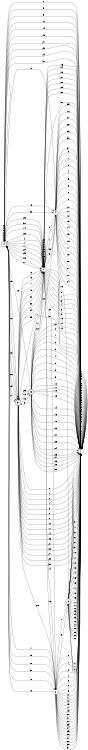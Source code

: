 digraph EDSM {
__start0 [label="" shape="none"];

rankdir=LR;
size="8,5";

s0 [style="rounded,filled", color="black", fillcolor="white" shape="doublecircle", label="0"];
s1 [style="filled", color="black", fillcolor="white" shape="circle", label="1"];
s2 [style="filled", color="black", fillcolor="white" shape="circle", label="2"];
s3 [style="rounded,filled", color="black", fillcolor="white" shape="doublecircle", label="3"];
s4 [style="filled", color="black", fillcolor="white" shape="circle", label="4"];
s5 [style="rounded,filled", color="black", fillcolor="white" shape="doublecircle", label="5"];
s6 [style="rounded,filled", color="black", fillcolor="white" shape="doublecircle", label="6"];
s7 [style="filled", color="black", fillcolor="white" shape="circle", label="7"];
s0 -> s7 [label="0"];
s0 -> s0 [label="1"];
s0 -> s4 [label="2"];
s0 -> s0 [label="3"];
s0 -> s1 [label="4"];
s0 -> s7 [label="5"];
s0 -> s4 [label="6"];
s0 -> s1 [label="7"];
s0 -> s2 [label="8"];
s0 -> s7 [label="9"];
s0 -> s7 [label="10"];
s0 -> s1 [label="11"];
s0 -> s0 [label="12"];
s0 -> s3 [label="13"];
s0 -> s7 [label="14"];
s0 -> s7 [label="15"];
s0 -> s0 [label="16"];
s0 -> s3 [label="17"];
s0 -> s0 [label="18"];
s0 -> s3 [label="19"];
s0 -> s1 [label="20"];
s0 -> s7 [label="21"];
s0 -> s4 [label="22"];
s0 -> s7 [label="23"];
s0 -> s7 [label="24"];
s0 -> s1 [label="25"];
s0 -> s1 [label="26"];
s0 -> s1 [label="27"];
s0 -> s0 [label="28"];
s0 -> s1 [label="29"];
s0 -> s1 [label="30"];
s0 -> s7 [label="31"];
s1 -> s7 [label="0"];
s1 -> s7 [label="1"];
s1 -> s1 [label="2"];
s1 -> s7 [label="3"];
s1 -> s7 [label="4"];
s1 -> s7 [label="5"];
s1 -> s4 [label="6"];
s1 -> s1 [label="7"];
s1 -> s1 [label="8"];
s1 -> s7 [label="9"];
s1 -> s7 [label="10"];
s1 -> s7 [label="11"];
s1 -> s7 [label="12"];
s1 -> s2 [label="13"];
s1 -> s0 [label="14"];
s1 -> s7 [label="15"];
s1 -> s1 [label="16"];
s1 -> s1 [label="17"];
s1 -> s1 [label="18"];
s1 -> s1 [label="19"];
s1 -> s1 [label="20"];
s1 -> s1 [label="21"];
s1 -> s1 [label="22"];
s1 -> s0 [label="23"];
s1 -> s7 [label="24"];
s1 -> s1 [label="25"];
s1 -> s7 [label="26"];
s1 -> s7 [label="27"];
s1 -> s7 [label="28"];
s1 -> s7 [label="29"];
s1 -> s7 [label="30"];
s1 -> s7 [label="31"];
s2 -> s7 [label="0"];
s2 -> s7 [label="1"];
s2 -> s7 [label="2"];
s2 -> s0 [label="3"];
s2 -> s7 [label="4"];
s2 -> s7 [label="5"];
s2 -> s6 [label="6"];
s2 -> s0 [label="7"];
s2 -> s7 [label="8"];
s2 -> s7 [label="9"];
s2 -> s7 [label="10"];
s2 -> s7 [label="11"];
s2 -> s7 [label="12"];
s2 -> s7 [label="13"];
s2 -> s1 [label="14"];
s2 -> s0 [label="15"];
s2 -> s1 [label="16"];
s2 -> s7 [label="17"];
s2 -> s0 [label="18"];
s2 -> s7 [label="19"];
s2 -> s7 [label="20"];
s2 -> s7 [label="21"];
s2 -> s7 [label="22"];
s2 -> s7 [label="23"];
s2 -> s7 [label="24"];
s2 -> s7 [label="25"];
s2 -> s7 [label="26"];
s2 -> s7 [label="27"];
s2 -> s7 [label="28"];
s2 -> s7 [label="29"];
s2 -> s0 [label="30"];
s2 -> s7 [label="31"];
s3 -> s7 [label="0"];
s3 -> s7 [label="1"];
s3 -> s7 [label="2"];
s3 -> s1 [label="3"];
s3 -> s7 [label="4"];
s3 -> s7 [label="5"];
s3 -> s1 [label="6"];
s3 -> s1 [label="7"];
s3 -> s7 [label="8"];
s3 -> s7 [label="9"];
s3 -> s7 [label="10"];
s3 -> s7 [label="11"];
s3 -> s0 [label="12"];
s3 -> s0 [label="13"];
s3 -> s7 [label="14"];
s3 -> s7 [label="15"];
s3 -> s1 [label="16"];
s3 -> s3 [label="17"];
s3 -> s5 [label="18"];
s3 -> s5 [label="19"];
s3 -> s1 [label="20"];
s3 -> s7 [label="21"];
s3 -> s1 [label="22"];
s3 -> s7 [label="23"];
s3 -> s1 [label="24"];
s3 -> s1 [label="25"];
s3 -> s0 [label="26"];
s3 -> s7 [label="27"];
s3 -> s2 [label="28"];
s3 -> s7 [label="29"];
s3 -> s7 [label="30"];
s3 -> s7 [label="31"];
s4 -> s7 [label="0"];
s4 -> s7 [label="1"];
s4 -> s7 [label="2"];
s4 -> s1 [label="3"];
s4 -> s7 [label="4"];
s4 -> s7 [label="5"];
s4 -> s7 [label="6"];
s4 -> s1 [label="7"];
s4 -> s7 [label="8"];
s4 -> s7 [label="9"];
s4 -> s7 [label="10"];
s4 -> s7 [label="11"];
s4 -> s7 [label="12"];
s4 -> s7 [label="13"];
s4 -> s7 [label="14"];
s4 -> s7 [label="15"];
s4 -> s7 [label="16"];
s4 -> s7 [label="17"];
s4 -> s7 [label="18"];
s4 -> s6 [label="19"];
s4 -> s7 [label="20"];
s4 -> s7 [label="21"];
s4 -> s7 [label="22"];
s4 -> s1 [label="23"];
s4 -> s7 [label="24"];
s4 -> s7 [label="25"];
s4 -> s7 [label="26"];
s4 -> s7 [label="27"];
s4 -> s7 [label="28"];
s4 -> s7 [label="29"];
s4 -> s7 [label="30"];
s4 -> s7 [label="31"];
s5 -> s7 [label="0"];
s5 -> s7 [label="1"];
s5 -> s7 [label="2"];
s5 -> s7 [label="3"];
s5 -> s7 [label="4"];
s5 -> s7 [label="5"];
s5 -> s3 [label="6"];
s5 -> s1 [label="7"];
s5 -> s7 [label="8"];
s5 -> s7 [label="9"];
s5 -> s7 [label="10"];
s5 -> s7 [label="11"];
s5 -> s7 [label="12"];
s5 -> s7 [label="13"];
s5 -> s7 [label="14"];
s5 -> s7 [label="15"];
s5 -> s7 [label="16"];
s5 -> s1 [label="17"];
s5 -> s0 [label="18"];
s5 -> s4 [label="19"];
s5 -> s7 [label="20"];
s5 -> s7 [label="21"];
s5 -> s1 [label="22"];
s5 -> s7 [label="23"];
s5 -> s7 [label="24"];
s5 -> s3 [label="25"];
s5 -> s7 [label="26"];
s5 -> s7 [label="27"];
s5 -> s7 [label="28"];
s5 -> s7 [label="29"];
s5 -> s7 [label="30"];
s5 -> s7 [label="31"];
s6 -> s7 [label="0"];
s6 -> s7 [label="1"];
s6 -> s7 [label="2"];
s6 -> s7 [label="3"];
s6 -> s7 [label="4"];
s6 -> s7 [label="5"];
s6 -> s7 [label="6"];
s6 -> s2 [label="7"];
s6 -> s7 [label="8"];
s6 -> s7 [label="9"];
s6 -> s7 [label="10"];
s6 -> s7 [label="11"];
s6 -> s7 [label="12"];
s6 -> s7 [label="13"];
s6 -> s7 [label="14"];
s6 -> s7 [label="15"];
s6 -> s7 [label="16"];
s6 -> s7 [label="17"];
s6 -> s7 [label="18"];
s6 -> s7 [label="19"];
s6 -> s7 [label="20"];
s6 -> s7 [label="21"];
s6 -> s7 [label="22"];
s6 -> s7 [label="23"];
s6 -> s7 [label="24"];
s6 -> s7 [label="25"];
s6 -> s7 [label="26"];
s6 -> s7 [label="27"];
s6 -> s7 [label="28"];
s6 -> s7 [label="29"];
s6 -> s7 [label="30"];
s6 -> s7 [label="31"];
s7 -> s7 [label="0"];
s7 -> s7 [label="1"];
s7 -> s7 [label="2"];
s7 -> s7 [label="3"];
s7 -> s7 [label="4"];
s7 -> s7 [label="5"];
s7 -> s7 [label="6"];
s7 -> s7 [label="7"];
s7 -> s7 [label="8"];
s7 -> s7 [label="9"];
s7 -> s7 [label="10"];
s7 -> s7 [label="11"];
s7 -> s7 [label="12"];
s7 -> s7 [label="13"];
s7 -> s7 [label="14"];
s7 -> s7 [label="15"];
s7 -> s7 [label="16"];
s7 -> s7 [label="17"];
s7 -> s7 [label="18"];
s7 -> s7 [label="19"];
s7 -> s7 [label="20"];
s7 -> s7 [label="21"];
s7 -> s7 [label="22"];
s7 -> s7 [label="23"];
s7 -> s7 [label="24"];
s7 -> s7 [label="25"];
s7 -> s7 [label="26"];
s7 -> s7 [label="27"];
s7 -> s7 [label="28"];
s7 -> s7 [label="29"];
s7 -> s7 [label="30"];
s7 -> s7 [label="31"];

}